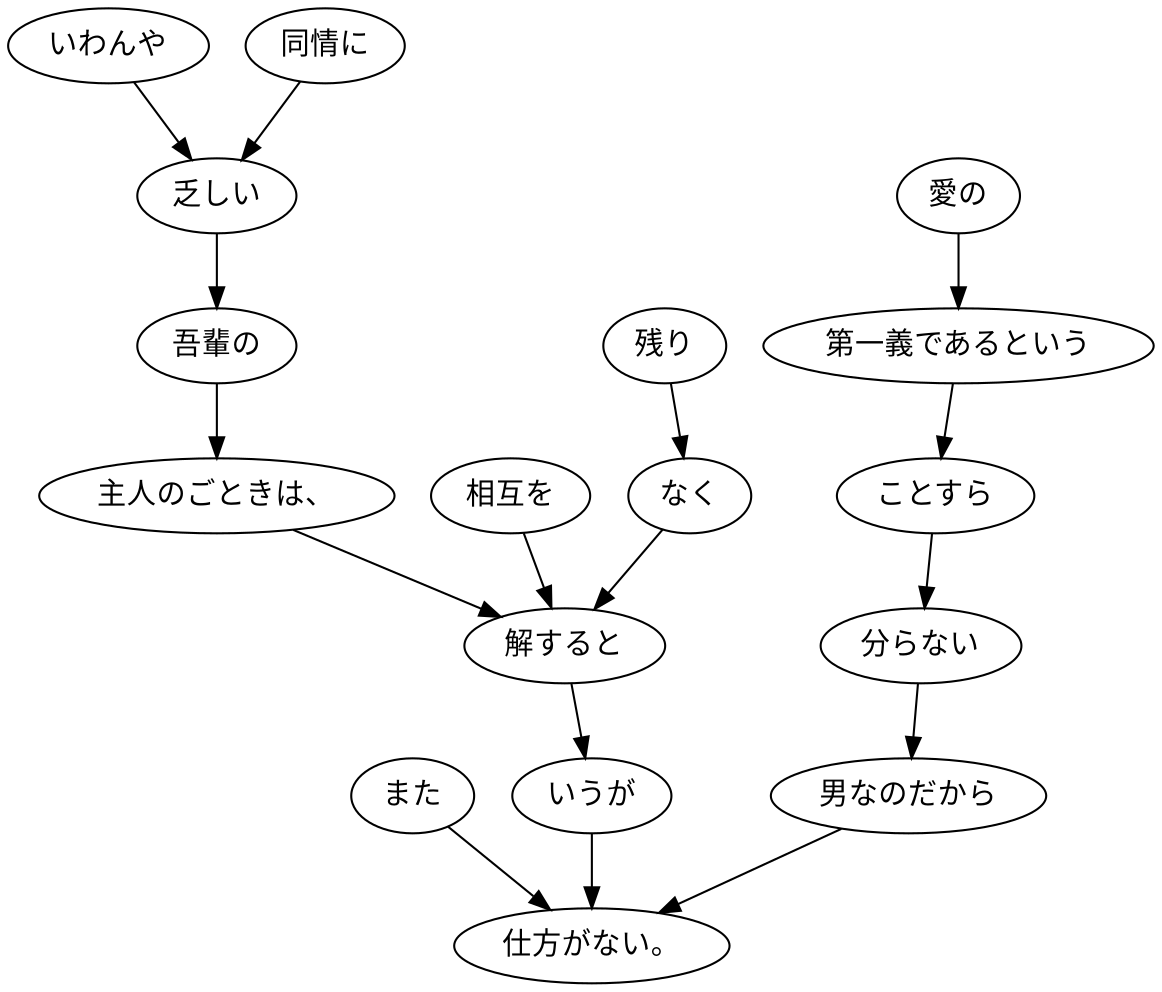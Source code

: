 digraph graph367 {
	node0 [label="また"];
	node1 [label="いわんや"];
	node2 [label="同情に"];
	node3 [label="乏しい"];
	node4 [label="吾輩の"];
	node5 [label="主人のごときは、"];
	node6 [label="相互を"];
	node7 [label="残り"];
	node8 [label="なく"];
	node9 [label="解すると"];
	node10 [label="いうが"];
	node11 [label="愛の"];
	node12 [label="第一義であるという"];
	node13 [label="ことすら"];
	node14 [label="分らない"];
	node15 [label="男なのだから"];
	node16 [label="仕方がない。"];
	node0 -> node16;
	node1 -> node3;
	node2 -> node3;
	node3 -> node4;
	node4 -> node5;
	node5 -> node9;
	node6 -> node9;
	node7 -> node8;
	node8 -> node9;
	node9 -> node10;
	node10 -> node16;
	node11 -> node12;
	node12 -> node13;
	node13 -> node14;
	node14 -> node15;
	node15 -> node16;
}
